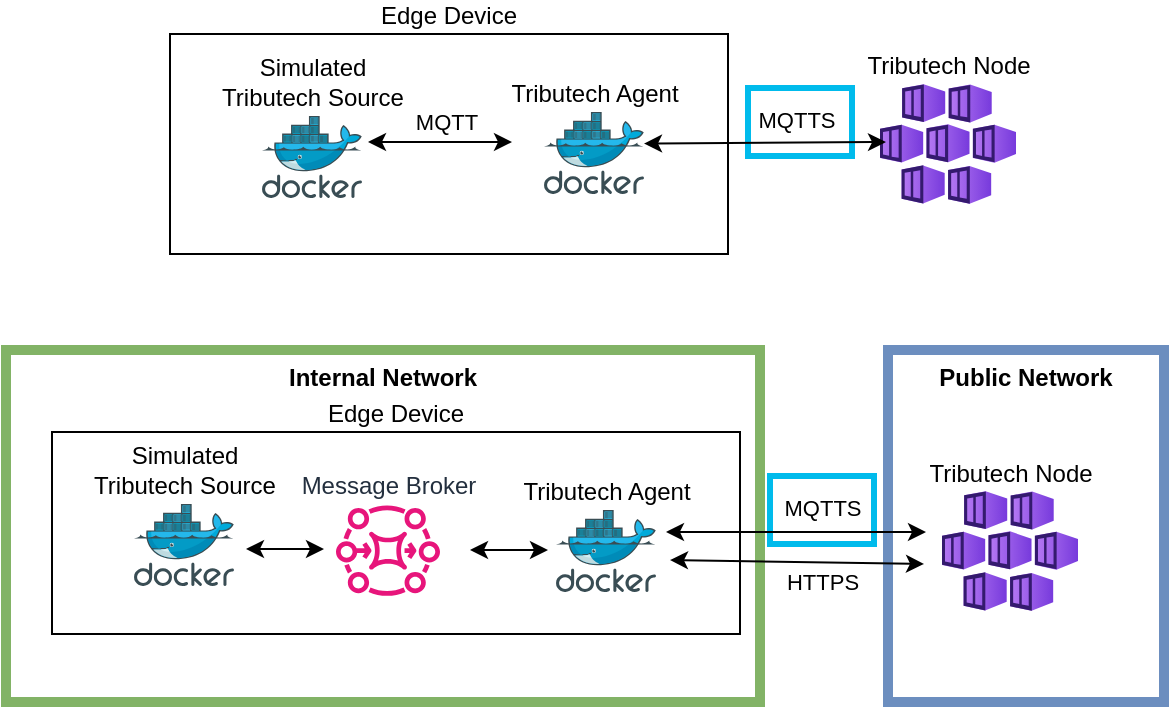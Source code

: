 <mxfile version="24.6.4" type="device">
  <diagram name="Page-1" id="STCRA5AkPAw-dsx0DW-E">
    <mxGraphModel dx="1098" dy="897" grid="0" gridSize="10" guides="1" tooltips="1" connect="1" arrows="1" fold="1" page="0" pageScale="1" pageWidth="827" pageHeight="1169" math="0" shadow="0">
      <root>
        <mxCell id="0" />
        <mxCell id="1" parent="0" />
        <mxCell id="JV24va2_vtx07EKMmSr4-11" value="Tributech Node" style="image;aspect=fixed;html=1;points=[];align=center;fontSize=12;image=img/lib/azure2/containers/Kubernetes_Services.svg;labelPosition=center;verticalLabelPosition=top;verticalAlign=bottom;" parent="1" vertex="1">
          <mxGeometry x="560" y="254" width="68" height="60" as="geometry" />
        </mxCell>
        <mxCell id="JV24va2_vtx07EKMmSr4-17" value="Edge Device" style="whiteSpace=wrap;html=1;verticalAlign=bottom;labelPosition=center;verticalLabelPosition=top;align=center;" parent="1" vertex="1">
          <mxGeometry x="205" y="229" width="279" height="110" as="geometry" />
        </mxCell>
        <mxCell id="JV24va2_vtx07EKMmSr4-3" value="Tributech Agent" style="image;aspect=fixed;html=1;points=[];align=center;fontSize=12;image=img/lib/mscae/Docker.svg;labelPosition=center;verticalLabelPosition=top;verticalAlign=bottom;" parent="1" vertex="1">
          <mxGeometry x="392" y="268.0" width="50" height="41" as="geometry" />
        </mxCell>
        <mxCell id="JV24va2_vtx07EKMmSr4-10" value="Simulated &lt;br&gt;Tributech Source" style="image;aspect=fixed;html=1;points=[];align=center;fontSize=12;image=img/lib/mscae/Docker.svg;labelPosition=center;verticalLabelPosition=top;verticalAlign=bottom;" parent="1" vertex="1">
          <mxGeometry x="251.0" y="270.0" width="50" height="41" as="geometry" />
        </mxCell>
        <mxCell id="fmKwL-Y9YQs_bnr-PEDZ-14" value="" style="whiteSpace=wrap;html=1;strokeColor=#00BBEC;strokeWidth=3;connectable=0;allowArrows=0;" vertex="1" parent="1">
          <mxGeometry x="505" y="450" width="52" height="34" as="geometry" />
        </mxCell>
        <mxCell id="JV24va2_vtx07EKMmSr4-30" value="" style="whiteSpace=wrap;html=1;strokeColor=#00BBEC;strokeWidth=3;" parent="1" vertex="1">
          <mxGeometry x="494" y="256" width="52" height="34" as="geometry" />
        </mxCell>
        <mxCell id="BFlr8gSBBgQoYSAQBDTK-1" value="" style="endArrow=classic;startArrow=classic;html=1;rounded=0;exitX=1.06;exitY=0.317;exitDx=0;exitDy=0;exitPerimeter=0;" parent="1" source="JV24va2_vtx07EKMmSr4-10" edge="1">
          <mxGeometry width="50" height="50" relative="1" as="geometry">
            <mxPoint x="262" y="435" as="sourcePoint" />
            <mxPoint x="376" y="283" as="targetPoint" />
          </mxGeometry>
        </mxCell>
        <mxCell id="BFlr8gSBBgQoYSAQBDTK-2" value="MQTT" style="edgeLabel;html=1;align=center;verticalAlign=middle;resizable=0;points=[];" parent="BFlr8gSBBgQoYSAQBDTK-1" vertex="1" connectable="0">
          <mxGeometry x="0.092" y="-4" relative="1" as="geometry">
            <mxPoint x="-1" y="-14" as="offset" />
          </mxGeometry>
        </mxCell>
        <mxCell id="nlsdxH-tyECwWiV-WT8d-1" value="" style="endArrow=classic;startArrow=classic;html=1;rounded=0;entryX=0.94;entryY=0.415;entryDx=0;entryDy=0;entryPerimeter=0;" parent="1" edge="1">
          <mxGeometry width="50" height="50" relative="1" as="geometry">
            <mxPoint x="563" y="283.003" as="sourcePoint" />
            <mxPoint x="442" y="283.795" as="targetPoint" />
          </mxGeometry>
        </mxCell>
        <mxCell id="nlsdxH-tyECwWiV-WT8d-2" value="MQTTS" style="edgeLabel;html=1;align=center;verticalAlign=middle;resizable=0;points=[];" parent="nlsdxH-tyECwWiV-WT8d-1" vertex="1" connectable="0">
          <mxGeometry x="-0.188" y="1" relative="1" as="geometry">
            <mxPoint x="4" y="-13" as="offset" />
          </mxGeometry>
        </mxCell>
        <mxCell id="fmKwL-Y9YQs_bnr-PEDZ-1" value="&lt;b&gt;Public Network&lt;/b&gt;" style="whiteSpace=wrap;html=1;verticalAlign=top;fillColor=none;glass=0;fillStyle=zigzag-line;strokeColor=#6c8ebf;strokeWidth=5;" vertex="1" parent="1">
          <mxGeometry x="564" y="387" width="138" height="176" as="geometry" />
        </mxCell>
        <mxCell id="fmKwL-Y9YQs_bnr-PEDZ-2" value="&lt;b&gt;Internal Network&lt;/b&gt;" style="whiteSpace=wrap;html=1;verticalAlign=top;fillColor=none;glass=0;fillStyle=zigzag-line;strokeColor=#82b366;strokeWidth=5;" vertex="1" parent="1">
          <mxGeometry x="123" y="387" width="377" height="176" as="geometry" />
        </mxCell>
        <mxCell id="fmKwL-Y9YQs_bnr-PEDZ-3" value="Tributech Node" style="image;aspect=fixed;html=1;points=[];align=center;fontSize=12;image=img/lib/azure2/containers/Kubernetes_Services.svg;labelPosition=center;verticalLabelPosition=top;verticalAlign=bottom;" vertex="1" parent="1">
          <mxGeometry x="591" y="457.5" width="68" height="60" as="geometry" />
        </mxCell>
        <mxCell id="fmKwL-Y9YQs_bnr-PEDZ-4" value="Edge Device" style="whiteSpace=wrap;html=1;verticalAlign=bottom;labelPosition=center;verticalLabelPosition=top;align=center;" vertex="1" parent="1">
          <mxGeometry x="146" y="428" width="344" height="101" as="geometry" />
        </mxCell>
        <mxCell id="fmKwL-Y9YQs_bnr-PEDZ-5" value="Tributech Agent" style="image;aspect=fixed;html=1;points=[];align=center;fontSize=12;image=img/lib/mscae/Docker.svg;labelPosition=center;verticalLabelPosition=top;verticalAlign=bottom;" vertex="1" parent="1">
          <mxGeometry x="398" y="467.0" width="50" height="41" as="geometry" />
        </mxCell>
        <mxCell id="fmKwL-Y9YQs_bnr-PEDZ-6" value="Simulated &lt;br&gt;Tributech Source" style="image;aspect=fixed;html=1;points=[];align=center;fontSize=12;image=img/lib/mscae/Docker.svg;labelPosition=center;verticalLabelPosition=top;verticalAlign=bottom;" vertex="1" parent="1">
          <mxGeometry x="187.0" y="464.0" width="50" height="41" as="geometry" />
        </mxCell>
        <mxCell id="fmKwL-Y9YQs_bnr-PEDZ-7" value="" style="endArrow=classic;startArrow=classic;html=1;rounded=0;" edge="1" parent="1">
          <mxGeometry width="50" height="50" relative="1" as="geometry">
            <mxPoint x="583" y="478" as="sourcePoint" />
            <mxPoint x="453" y="477.94" as="targetPoint" />
          </mxGeometry>
        </mxCell>
        <mxCell id="fmKwL-Y9YQs_bnr-PEDZ-8" value="MQTTS" style="edgeLabel;html=1;align=center;verticalAlign=middle;resizable=0;points=[];" vertex="1" connectable="0" parent="fmKwL-Y9YQs_bnr-PEDZ-7">
          <mxGeometry x="0.465" relative="1" as="geometry">
            <mxPoint x="43" y="-12" as="offset" />
          </mxGeometry>
        </mxCell>
        <mxCell id="fmKwL-Y9YQs_bnr-PEDZ-9" value="" style="endArrow=classic;startArrow=classic;html=1;rounded=0;" edge="1" parent="1">
          <mxGeometry width="50" height="50" relative="1" as="geometry">
            <mxPoint x="394" y="487" as="sourcePoint" />
            <mxPoint x="355" y="487" as="targetPoint" />
          </mxGeometry>
        </mxCell>
        <mxCell id="fmKwL-Y9YQs_bnr-PEDZ-10" value="&lt;div&gt;&lt;span style=&quot;background-color: initial;&quot;&gt;Message Broker&lt;/span&gt;&lt;br&gt;&lt;/div&gt;" style="sketch=0;outlineConnect=0;fontColor=#232F3E;gradientColor=none;fillColor=#E7157B;strokeColor=none;dashed=0;verticalLabelPosition=top;verticalAlign=bottom;align=center;html=1;fontSize=12;fontStyle=0;aspect=fixed;pointerEvents=1;shape=mxgraph.aws4.mq_broker;labelPosition=center;" vertex="1" parent="1">
          <mxGeometry x="288" y="464" width="52" height="46" as="geometry" />
        </mxCell>
        <mxCell id="fmKwL-Y9YQs_bnr-PEDZ-11" value="" style="endArrow=classic;startArrow=classic;html=1;rounded=0;" edge="1" parent="1">
          <mxGeometry width="50" height="50" relative="1" as="geometry">
            <mxPoint x="282" y="486.5" as="sourcePoint" />
            <mxPoint x="243" y="486.5" as="targetPoint" />
          </mxGeometry>
        </mxCell>
        <mxCell id="fmKwL-Y9YQs_bnr-PEDZ-12" value="" style="endArrow=classic;startArrow=classic;html=1;rounded=0;labelPosition=center;verticalLabelPosition=bottom;align=center;verticalAlign=bottom;exitX=-0.147;exitY=0.608;exitDx=0;exitDy=0;exitPerimeter=0;" edge="1" parent="1">
          <mxGeometry width="50" height="50" relative="1" as="geometry">
            <mxPoint x="582.004" y="493.98" as="sourcePoint" />
            <mxPoint x="455" y="492" as="targetPoint" />
          </mxGeometry>
        </mxCell>
        <mxCell id="fmKwL-Y9YQs_bnr-PEDZ-13" value="HTTPS" style="edgeLabel;html=1;align=center;verticalAlign=middle;resizable=0;points=[];" vertex="1" connectable="0" parent="fmKwL-Y9YQs_bnr-PEDZ-12">
          <mxGeometry x="0.465" relative="1" as="geometry">
            <mxPoint x="42" y="10" as="offset" />
          </mxGeometry>
        </mxCell>
      </root>
    </mxGraphModel>
  </diagram>
</mxfile>
